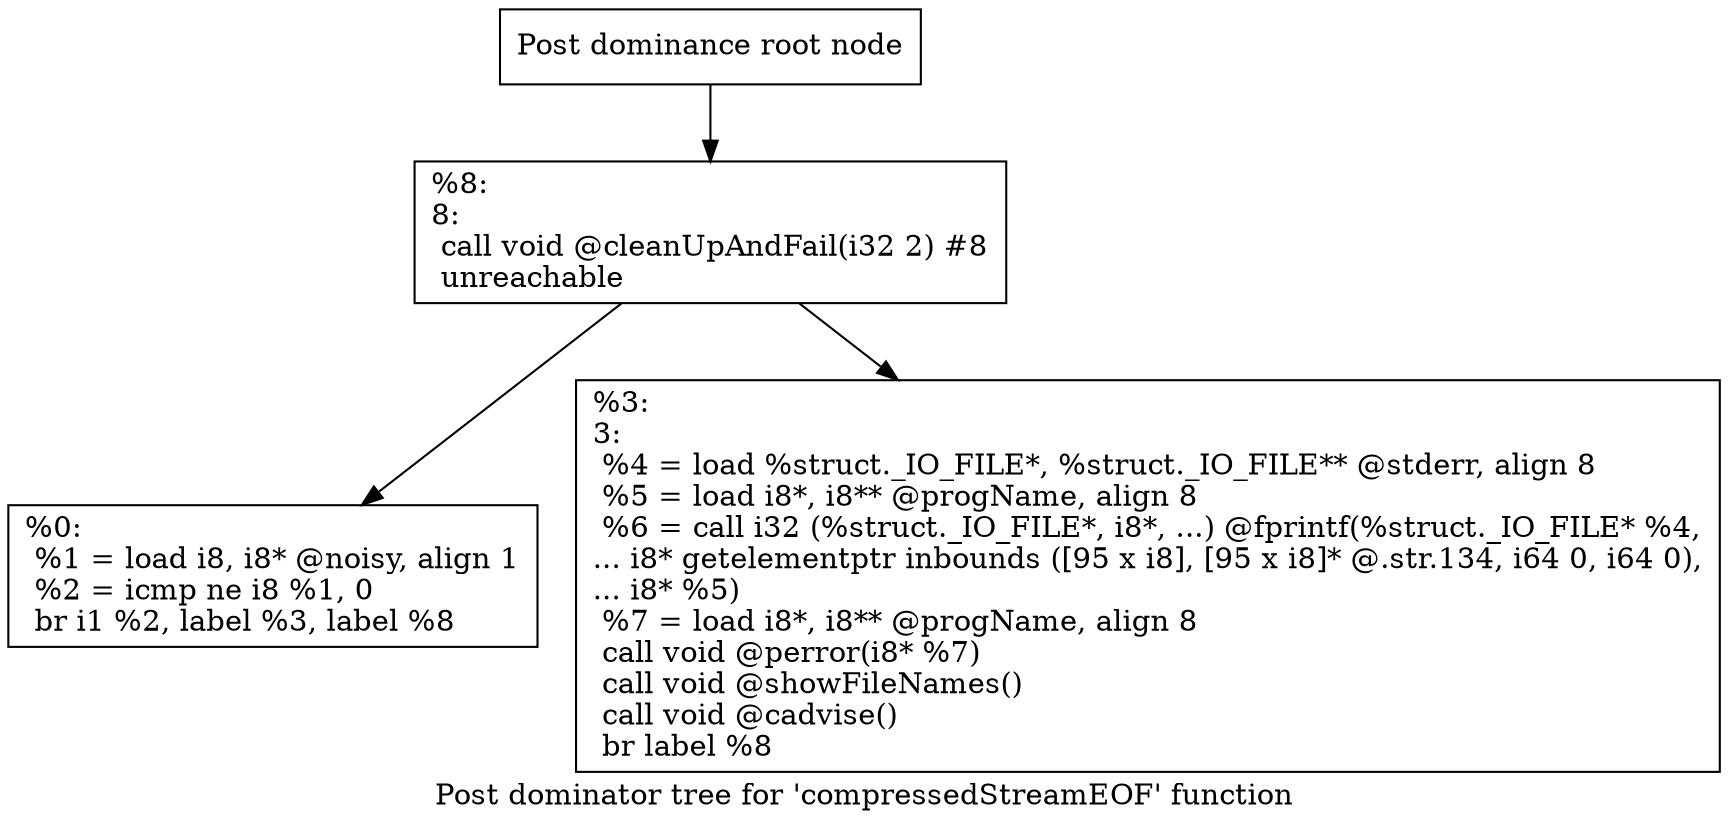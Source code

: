digraph "Post dominator tree for 'compressedStreamEOF' function" {
	label="Post dominator tree for 'compressedStreamEOF' function";

	Node0x15f8700 [shape=record,label="{Post dominance root node}"];
	Node0x15f8700 -> Node0x161bc70;
	Node0x161bc70 [shape=record,label="{%8:\l8:                                                \l  call void @cleanUpAndFail(i32 2) #8\l  unreachable\l}"];
	Node0x161bc70 -> Node0x161c270;
	Node0x161bc70 -> Node0x16245c0;
	Node0x161c270 [shape=record,label="{%0:\l  %1 = load i8, i8* @noisy, align 1\l  %2 = icmp ne i8 %1, 0\l  br i1 %2, label %3, label %8\l}"];
	Node0x16245c0 [shape=record,label="{%3:\l3:                                                \l  %4 = load %struct._IO_FILE*, %struct._IO_FILE** @stderr, align 8\l  %5 = load i8*, i8** @progName, align 8\l  %6 = call i32 (%struct._IO_FILE*, i8*, ...) @fprintf(%struct._IO_FILE* %4,\l... i8* getelementptr inbounds ([95 x i8], [95 x i8]* @.str.134, i64 0, i64 0),\l... i8* %5)\l  %7 = load i8*, i8** @progName, align 8\l  call void @perror(i8* %7)\l  call void @showFileNames()\l  call void @cadvise()\l  br label %8\l}"];
}
